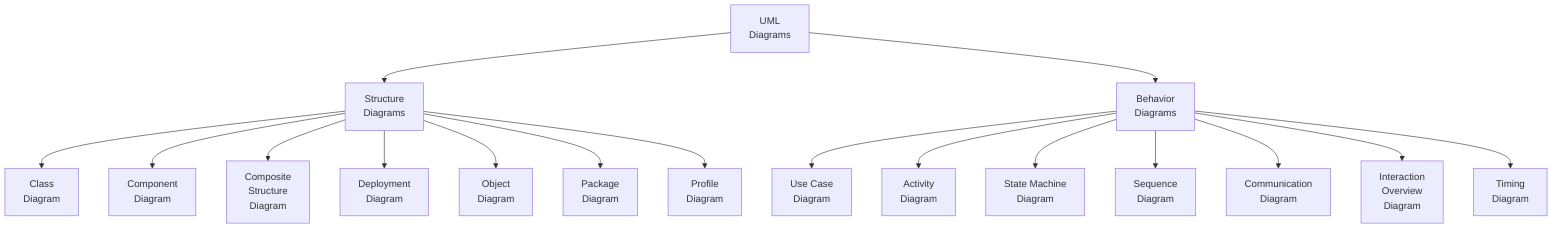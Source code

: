 flowchart TD
    A[UML<br>Diagrams]
    A --> B1[Structure<br>Diagrams]
    A --> B2[Behavior<br>Diagrams]

    %% Structure Diagrams
    B1 --> S1[Class<br>Diagram]
    B1 --> S2[Component<br>Diagram]
    B1 --> S3[Composite<br>Structure<br>Diagram]
    B1 --> S4[Deployment<br>Diagram]
    B1 --> S5[Object<br>Diagram]
    B1 --> S6[Package<br>Diagram]
    B1 --> S7[Profile<br>Diagram]

    %% Behavior Diagrams
    B2 --> B21[Use Case<br>Diagram]
    B2 --> B22[Activity<br>Diagram]
    B2 --> B23[State Machine<br>Diagram]
    B2 --> B24[Sequence<br>Diagram]
    B2 --> B25[Communication<br>Diagram]
    B2 --> B26[Interaction<br>Overview<br>Diagram]
    B2 --> B27[Timing<br>Diagram]